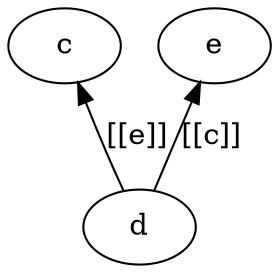 digraph G {
Graph [rankdir=BT]
25 [label="c"]
26 [label="d"]
27 [label="e"]
26->25 [label="[[e]]"]
26->27 [label="[[c]]"]
}